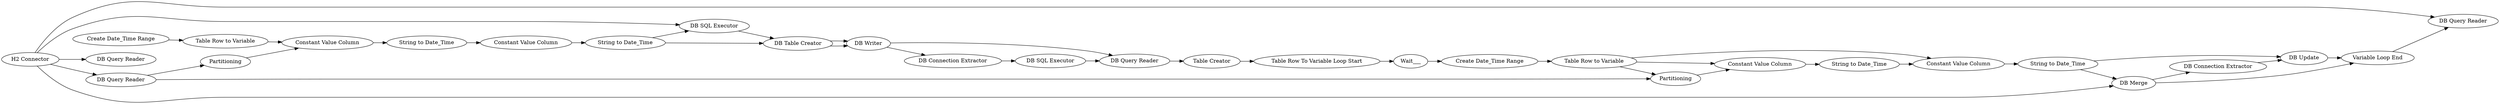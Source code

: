digraph {
	4 [label="Create Date_Time Range"]
	8 [label="H2 Connector"]
	22 [label=Wait___]
	73 [label=Partitioning]
	84 [label="DB Merge"]
	470 [label="DB Writer"]
	1869 [label="DB Query Reader"]
	1885 [label="DB SQL Executor"]
	1905 [label="DB Table Creator"]
	1913 [label="DB Query Reader"]
	1915 [label="Table Row to Variable"]
	1916 [label="Constant Value Column"]
	1917 [label="String to Date_Time"]
	1918 [label="Table Creator"]
	1919 [label="Table Row To Variable Loop Start"]
	1920 [label="Table Row to Variable"]
	1921 [label="Create Date_Time Range"]
	1922 [label=Partitioning]
	1923 [label="Constant Value Column"]
	1924 [label="String to Date_Time"]
	1925 [label="DB Update"]
	1927 [label="Constant Value Column"]
	1928 [label="String to Date_Time"]
	1931 [label="Constant Value Column"]
	1932 [label="String to Date_Time"]
	1934 [label="DB Connection Extractor"]
	1935 [label="Variable Loop End"]
	1936 [label="DB Query Reader"]
	1937 [label="DB Query Reader"]
	1939 [label="DB SQL Executor"]
	1940 [label="DB Connection Extractor"]
	4 -> 1915
	8 -> 1869
	8 -> 1885
	8 -> 1936
	8 -> 84
	8 -> 1913
	22 -> 1921
	73 -> 1916
	84 -> 1934
	84 -> 1935
	470 -> 1940
	470 -> 1937
	1885 -> 1905
	1905 -> 470
	1905 -> 470
	1913 -> 73
	1913 -> 1922
	1915 -> 1916
	1916 -> 1917
	1917 -> 1927
	1918 -> 1919
	1919 -> 22
	1920 -> 1922
	1920 -> 1923
	1920 -> 1931
	1921 -> 1920
	1922 -> 1923
	1923 -> 1924
	1924 -> 1931
	1925 -> 1935
	1927 -> 1928
	1928 -> 1885
	1928 -> 1905
	1931 -> 1932
	1932 -> 1925
	1932 -> 84
	1934 -> 1925
	1935 -> 1936
	1937 -> 1918
	1939 -> 1937
	1940 -> 1939
	rankdir=LR
}
